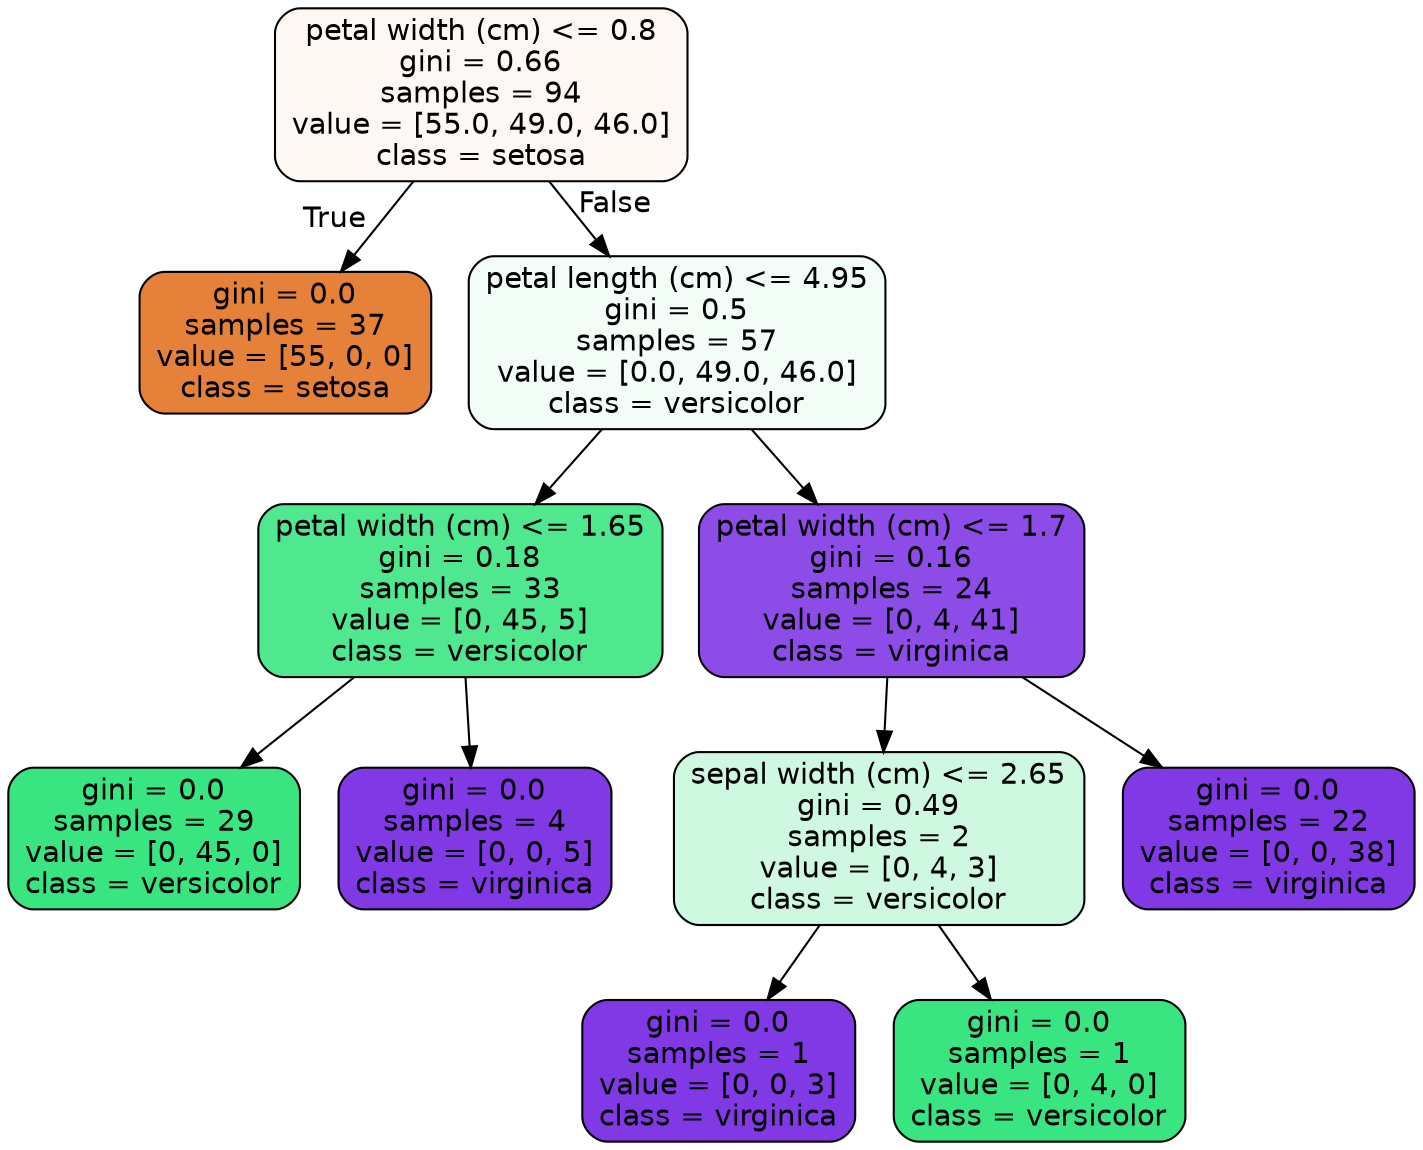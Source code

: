 digraph Tree {
node [shape=box, style="filled, rounded", color="black", fontname="helvetica"] ;
edge [fontname="helvetica"] ;
0 [label="petal width (cm) <= 0.8\ngini = 0.66\nsamples = 94\nvalue = [55.0, 49.0, 46.0]\nclass = setosa", fillcolor="#fdf8f3"] ;
1 [label="gini = 0.0\nsamples = 37\nvalue = [55, 0, 0]\nclass = setosa", fillcolor="#e58139"] ;
0 -> 1 [labeldistance=2.5, labelangle=45, headlabel="True"] ;
2 [label="petal length (cm) <= 4.95\ngini = 0.5\nsamples = 57\nvalue = [0.0, 49.0, 46.0]\nclass = versicolor", fillcolor="#f3fdf7"] ;
0 -> 2 [labeldistance=2.5, labelangle=-45, headlabel="False"] ;
3 [label="petal width (cm) <= 1.65\ngini = 0.18\nsamples = 33\nvalue = [0, 45, 5]\nclass = versicolor", fillcolor="#4fe88f"] ;
2 -> 3 ;
4 [label="gini = 0.0\nsamples = 29\nvalue = [0, 45, 0]\nclass = versicolor", fillcolor="#39e581"] ;
3 -> 4 ;
5 [label="gini = 0.0\nsamples = 4\nvalue = [0, 0, 5]\nclass = virginica", fillcolor="#8139e5"] ;
3 -> 5 ;
6 [label="petal width (cm) <= 1.7\ngini = 0.16\nsamples = 24\nvalue = [0, 4, 41]\nclass = virginica", fillcolor="#8d4ce8"] ;
2 -> 6 ;
7 [label="sepal width (cm) <= 2.65\ngini = 0.49\nsamples = 2\nvalue = [0, 4, 3]\nclass = versicolor", fillcolor="#cef8e0"] ;
6 -> 7 ;
8 [label="gini = 0.0\nsamples = 1\nvalue = [0, 0, 3]\nclass = virginica", fillcolor="#8139e5"] ;
7 -> 8 ;
9 [label="gini = 0.0\nsamples = 1\nvalue = [0, 4, 0]\nclass = versicolor", fillcolor="#39e581"] ;
7 -> 9 ;
10 [label="gini = 0.0\nsamples = 22\nvalue = [0, 0, 38]\nclass = virginica", fillcolor="#8139e5"] ;
6 -> 10 ;
}